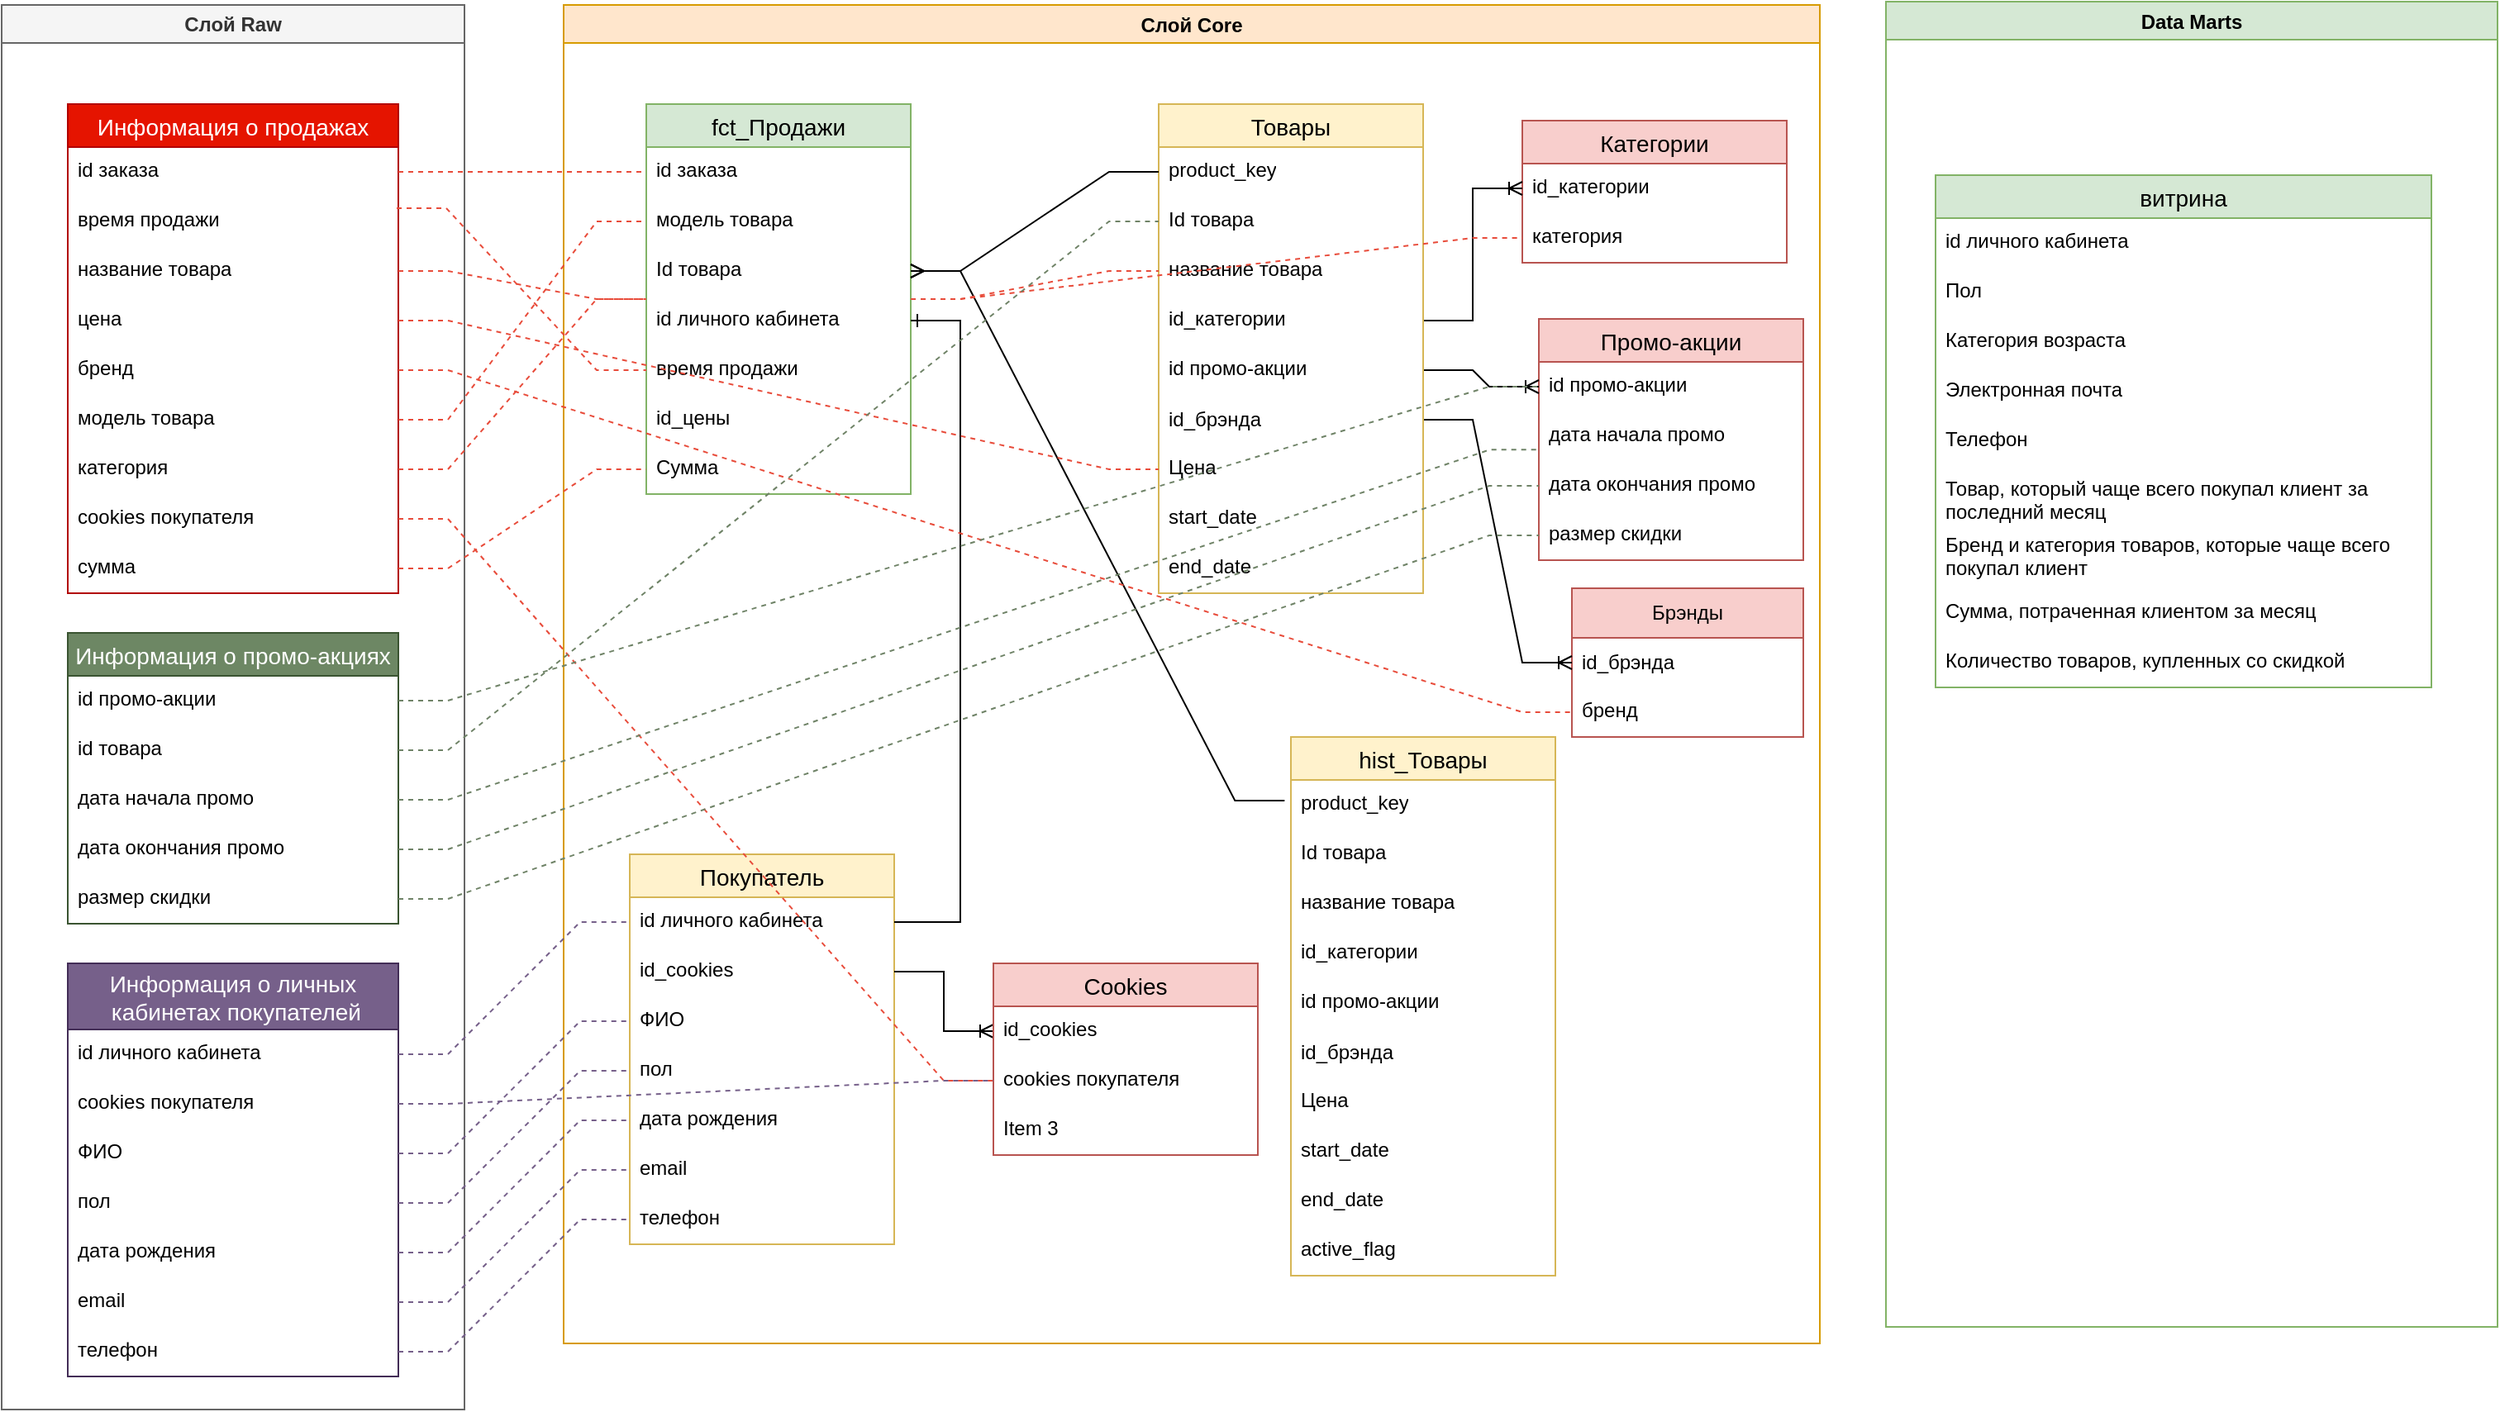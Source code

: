 <mxfile version="21.8.2" type="device">
  <diagram name="Page-1" id="m5_I9dipFFxXjnZk7kIk">
    <mxGraphModel dx="2537" dy="2081" grid="1" gridSize="10" guides="1" tooltips="1" connect="1" arrows="1" fold="1" page="1" pageScale="1" pageWidth="850" pageHeight="1100" math="0" shadow="0">
      <root>
        <mxCell id="0" />
        <mxCell id="1" parent="0" />
        <mxCell id="5eqABleXk-v-GuFvQu0C-42" value="Слой Raw" style="swimlane;whiteSpace=wrap;html=1;fillColor=#f5f5f5;strokeColor=#666666;rounded=0;glass=0;shadow=0;fontColor=#333333;" parent="1" vertex="1">
          <mxGeometry x="-220" y="-350" width="280" height="850" as="geometry">
            <mxRectangle x="-160" y="-300" width="140" height="30" as="alternateBounds" />
          </mxGeometry>
        </mxCell>
        <mxCell id="5eqABleXk-v-GuFvQu0C-1" value="Информация о продажах" style="swimlane;fontStyle=0;childLayout=stackLayout;horizontal=1;startSize=26;horizontalStack=0;resizeParent=1;resizeParentMax=0;resizeLast=0;collapsible=1;marginBottom=0;align=center;fontSize=14;fillColor=#e51400;fontColor=#ffffff;strokeColor=#B20000;" parent="5eqABleXk-v-GuFvQu0C-42" vertex="1">
          <mxGeometry x="40" y="60" width="200" height="296" as="geometry" />
        </mxCell>
        <mxCell id="5eqABleXk-v-GuFvQu0C-2" value="id заказа" style="text;strokeColor=none;fillColor=none;spacingLeft=4;spacingRight=4;overflow=hidden;rotatable=0;points=[[0,0.5],[1,0.5]];portConstraint=eastwest;fontSize=12;whiteSpace=wrap;html=1;" parent="5eqABleXk-v-GuFvQu0C-1" vertex="1">
          <mxGeometry y="26" width="200" height="30" as="geometry" />
        </mxCell>
        <mxCell id="5eqABleXk-v-GuFvQu0C-3" value="время продажи" style="text;strokeColor=none;fillColor=none;spacingLeft=4;spacingRight=4;overflow=hidden;rotatable=0;points=[[0,0.5],[1,0.5]];portConstraint=eastwest;fontSize=12;whiteSpace=wrap;html=1;" parent="5eqABleXk-v-GuFvQu0C-1" vertex="1">
          <mxGeometry y="56" width="200" height="30" as="geometry" />
        </mxCell>
        <mxCell id="5eqABleXk-v-GuFvQu0C-5" value="название товара" style="text;strokeColor=none;fillColor=none;spacingLeft=4;spacingRight=4;overflow=hidden;rotatable=0;points=[[0,0.5],[1,0.5]];portConstraint=eastwest;fontSize=12;whiteSpace=wrap;html=1;" parent="5eqABleXk-v-GuFvQu0C-1" vertex="1">
          <mxGeometry y="86" width="200" height="30" as="geometry" />
        </mxCell>
        <mxCell id="5eqABleXk-v-GuFvQu0C-6" value="цена" style="text;strokeColor=none;fillColor=none;spacingLeft=4;spacingRight=4;overflow=hidden;rotatable=0;points=[[0,0.5],[1,0.5]];portConstraint=eastwest;fontSize=12;whiteSpace=wrap;html=1;" parent="5eqABleXk-v-GuFvQu0C-1" vertex="1">
          <mxGeometry y="116" width="200" height="30" as="geometry" />
        </mxCell>
        <mxCell id="5eqABleXk-v-GuFvQu0C-7" value="бренд" style="text;strokeColor=none;fillColor=none;spacingLeft=4;spacingRight=4;overflow=hidden;rotatable=0;points=[[0,0.5],[1,0.5]];portConstraint=eastwest;fontSize=12;whiteSpace=wrap;html=1;" parent="5eqABleXk-v-GuFvQu0C-1" vertex="1">
          <mxGeometry y="146" width="200" height="30" as="geometry" />
        </mxCell>
        <mxCell id="5eqABleXk-v-GuFvQu0C-4" value="модель товара" style="text;strokeColor=none;fillColor=none;spacingLeft=4;spacingRight=4;overflow=hidden;rotatable=0;points=[[0,0.5],[1,0.5]];portConstraint=eastwest;fontSize=12;whiteSpace=wrap;html=1;" parent="5eqABleXk-v-GuFvQu0C-1" vertex="1">
          <mxGeometry y="176" width="200" height="30" as="geometry" />
        </mxCell>
        <mxCell id="5eqABleXk-v-GuFvQu0C-9" value="категория" style="text;strokeColor=none;fillColor=none;spacingLeft=4;spacingRight=4;overflow=hidden;rotatable=0;points=[[0,0.5],[1,0.5]];portConstraint=eastwest;fontSize=12;whiteSpace=wrap;html=1;" parent="5eqABleXk-v-GuFvQu0C-1" vertex="1">
          <mxGeometry y="206" width="200" height="30" as="geometry" />
        </mxCell>
        <mxCell id="5eqABleXk-v-GuFvQu0C-11" value="cookies покупателя" style="text;strokeColor=none;fillColor=none;spacingLeft=4;spacingRight=4;overflow=hidden;rotatable=0;points=[[0,0.5],[1,0.5]];portConstraint=eastwest;fontSize=12;whiteSpace=wrap;html=1;" parent="5eqABleXk-v-GuFvQu0C-1" vertex="1">
          <mxGeometry y="236" width="200" height="30" as="geometry" />
        </mxCell>
        <mxCell id="5eqABleXk-v-GuFvQu0C-12" value="сумма" style="text;strokeColor=none;fillColor=none;spacingLeft=4;spacingRight=4;overflow=hidden;rotatable=0;points=[[0,0.5],[1,0.5]];portConstraint=eastwest;fontSize=12;whiteSpace=wrap;html=1;" parent="5eqABleXk-v-GuFvQu0C-1" vertex="1">
          <mxGeometry y="266" width="200" height="30" as="geometry" />
        </mxCell>
        <mxCell id="5eqABleXk-v-GuFvQu0C-23" value="Информация о промо-акциях" style="swimlane;fontStyle=0;childLayout=stackLayout;horizontal=1;startSize=26;horizontalStack=0;resizeParent=1;resizeParentMax=0;resizeLast=0;collapsible=1;marginBottom=0;align=center;fontSize=14;fillColor=#6d8764;fontColor=#ffffff;strokeColor=#3A5431;" parent="5eqABleXk-v-GuFvQu0C-42" vertex="1">
          <mxGeometry x="40" y="380" width="200" height="176" as="geometry" />
        </mxCell>
        <mxCell id="5eqABleXk-v-GuFvQu0C-24" value="id промо-акции" style="text;strokeColor=none;fillColor=none;spacingLeft=4;spacingRight=4;overflow=hidden;rotatable=0;points=[[0,0.5],[1,0.5]];portConstraint=eastwest;fontSize=12;whiteSpace=wrap;html=1;" parent="5eqABleXk-v-GuFvQu0C-23" vertex="1">
          <mxGeometry y="26" width="200" height="30" as="geometry" />
        </mxCell>
        <mxCell id="5eqABleXk-v-GuFvQu0C-25" value="id товара" style="text;strokeColor=none;fillColor=none;spacingLeft=4;spacingRight=4;overflow=hidden;rotatable=0;points=[[0,0.5],[1,0.5]];portConstraint=eastwest;fontSize=12;whiteSpace=wrap;html=1;" parent="5eqABleXk-v-GuFvQu0C-23" vertex="1">
          <mxGeometry y="56" width="200" height="30" as="geometry" />
        </mxCell>
        <mxCell id="5eqABleXk-v-GuFvQu0C-28" value="дата начала промо" style="text;strokeColor=none;fillColor=none;spacingLeft=4;spacingRight=4;overflow=hidden;rotatable=0;points=[[0,0.5],[1,0.5]];portConstraint=eastwest;fontSize=12;whiteSpace=wrap;html=1;" parent="5eqABleXk-v-GuFvQu0C-23" vertex="1">
          <mxGeometry y="86" width="200" height="30" as="geometry" />
        </mxCell>
        <mxCell id="5eqABleXk-v-GuFvQu0C-30" value="дата окончания промо" style="text;strokeColor=none;fillColor=none;spacingLeft=4;spacingRight=4;overflow=hidden;rotatable=0;points=[[0,0.5],[1,0.5]];portConstraint=eastwest;fontSize=12;whiteSpace=wrap;html=1;" parent="5eqABleXk-v-GuFvQu0C-23" vertex="1">
          <mxGeometry y="116" width="200" height="30" as="geometry" />
        </mxCell>
        <mxCell id="5eqABleXk-v-GuFvQu0C-26" value="размер скидки" style="text;strokeColor=none;fillColor=none;spacingLeft=4;spacingRight=4;overflow=hidden;rotatable=0;points=[[0,0.5],[1,0.5]];portConstraint=eastwest;fontSize=12;whiteSpace=wrap;html=1;" parent="5eqABleXk-v-GuFvQu0C-23" vertex="1">
          <mxGeometry y="146" width="200" height="30" as="geometry" />
        </mxCell>
        <mxCell id="5eqABleXk-v-GuFvQu0C-13" value="Информация о личных&#xa; кабинетах покупателей" style="swimlane;fontStyle=0;childLayout=stackLayout;horizontal=1;startSize=40;horizontalStack=0;resizeParent=1;resizeParentMax=0;resizeLast=0;collapsible=1;marginBottom=0;align=center;fontSize=14;fillColor=#76608a;fontColor=#ffffff;strokeColor=#432D57;" parent="5eqABleXk-v-GuFvQu0C-42" vertex="1">
          <mxGeometry x="40" y="580" width="200" height="250" as="geometry" />
        </mxCell>
        <mxCell id="5eqABleXk-v-GuFvQu0C-14" value="id личного кабинета" style="text;strokeColor=none;fillColor=none;spacingLeft=4;spacingRight=4;overflow=hidden;rotatable=0;points=[[0,0.5],[1,0.5]];portConstraint=eastwest;fontSize=12;whiteSpace=wrap;html=1;" parent="5eqABleXk-v-GuFvQu0C-13" vertex="1">
          <mxGeometry y="40" width="200" height="30" as="geometry" />
        </mxCell>
        <mxCell id="5eqABleXk-v-GuFvQu0C-15" value="cookies покупателя" style="text;strokeColor=none;fillColor=none;spacingLeft=4;spacingRight=4;overflow=hidden;rotatable=0;points=[[0,0.5],[1,0.5]];portConstraint=eastwest;fontSize=12;whiteSpace=wrap;html=1;" parent="5eqABleXk-v-GuFvQu0C-13" vertex="1">
          <mxGeometry y="70" width="200" height="30" as="geometry" />
        </mxCell>
        <mxCell id="5eqABleXk-v-GuFvQu0C-17" value="ФИО" style="text;strokeColor=none;fillColor=none;spacingLeft=4;spacingRight=4;overflow=hidden;rotatable=0;points=[[0,0.5],[1,0.5]];portConstraint=eastwest;fontSize=12;whiteSpace=wrap;html=1;" parent="5eqABleXk-v-GuFvQu0C-13" vertex="1">
          <mxGeometry y="100" width="200" height="30" as="geometry" />
        </mxCell>
        <mxCell id="5eqABleXk-v-GuFvQu0C-16" value="пол" style="text;strokeColor=none;fillColor=none;spacingLeft=4;spacingRight=4;overflow=hidden;rotatable=0;points=[[0,0.5],[1,0.5]];portConstraint=eastwest;fontSize=12;whiteSpace=wrap;html=1;" parent="5eqABleXk-v-GuFvQu0C-13" vertex="1">
          <mxGeometry y="130" width="200" height="30" as="geometry" />
        </mxCell>
        <mxCell id="5eqABleXk-v-GuFvQu0C-19" value="дата рождения" style="text;strokeColor=none;fillColor=none;spacingLeft=4;spacingRight=4;overflow=hidden;rotatable=0;points=[[0,0.5],[1,0.5]];portConstraint=eastwest;fontSize=12;whiteSpace=wrap;html=1;" parent="5eqABleXk-v-GuFvQu0C-13" vertex="1">
          <mxGeometry y="160" width="200" height="30" as="geometry" />
        </mxCell>
        <mxCell id="5eqABleXk-v-GuFvQu0C-20" value="email" style="text;strokeColor=none;fillColor=none;spacingLeft=4;spacingRight=4;overflow=hidden;rotatable=0;points=[[0,0.5],[1,0.5]];portConstraint=eastwest;fontSize=12;whiteSpace=wrap;html=1;" parent="5eqABleXk-v-GuFvQu0C-13" vertex="1">
          <mxGeometry y="190" width="200" height="30" as="geometry" />
        </mxCell>
        <mxCell id="5eqABleXk-v-GuFvQu0C-18" value="телефон" style="text;strokeColor=none;fillColor=none;spacingLeft=4;spacingRight=4;overflow=hidden;rotatable=0;points=[[0,0.5],[1,0.5]];portConstraint=eastwest;fontSize=12;whiteSpace=wrap;html=1;" parent="5eqABleXk-v-GuFvQu0C-13" vertex="1">
          <mxGeometry y="220" width="200" height="30" as="geometry" />
        </mxCell>
        <mxCell id="5eqABleXk-v-GuFvQu0C-55" value="Слой Core" style="swimlane;fillColor=#ffe6cc;strokeColor=#d79b00;" parent="1" vertex="1">
          <mxGeometry x="120" y="-350" width="760" height="810" as="geometry">
            <mxRectangle x="200" y="-290" width="100" height="30" as="alternateBounds" />
          </mxGeometry>
        </mxCell>
        <mxCell id="5eqABleXk-v-GuFvQu0C-72" value="Категории" style="swimlane;fontStyle=0;childLayout=stackLayout;horizontal=1;startSize=26;horizontalStack=0;resizeParent=1;resizeParentMax=0;resizeLast=0;collapsible=1;marginBottom=0;align=center;fontSize=14;fillColor=#f8cecc;strokeColor=#b85450;" parent="5eqABleXk-v-GuFvQu0C-55" vertex="1">
          <mxGeometry x="580" y="70" width="160" height="86" as="geometry" />
        </mxCell>
        <mxCell id="5eqABleXk-v-GuFvQu0C-73" value="id_категории" style="text;strokeColor=none;fillColor=none;spacingLeft=4;spacingRight=4;overflow=hidden;rotatable=0;points=[[0,0.5],[1,0.5]];portConstraint=eastwest;fontSize=12;whiteSpace=wrap;html=1;" parent="5eqABleXk-v-GuFvQu0C-72" vertex="1">
          <mxGeometry y="26" width="160" height="30" as="geometry" />
        </mxCell>
        <mxCell id="5eqABleXk-v-GuFvQu0C-76" value="категория" style="text;strokeColor=none;fillColor=none;spacingLeft=4;spacingRight=4;overflow=hidden;rotatable=0;points=[[0,0.5],[1,0.5]];portConstraint=eastwest;fontSize=12;whiteSpace=wrap;html=1;" parent="5eqABleXk-v-GuFvQu0C-72" vertex="1">
          <mxGeometry y="56" width="160" height="30" as="geometry" />
        </mxCell>
        <mxCell id="5eqABleXk-v-GuFvQu0C-82" value="" style="edgeStyle=entityRelationEdgeStyle;fontSize=12;html=1;endArrow=ERoneToMany;rounded=0;" parent="5eqABleXk-v-GuFvQu0C-55" source="5eqABleXk-v-GuFvQu0C-81" target="5eqABleXk-v-GuFvQu0C-73" edge="1">
          <mxGeometry width="100" height="100" relative="1" as="geometry">
            <mxPoint x="140" y="430" as="sourcePoint" />
            <mxPoint x="240" y="330" as="targetPoint" />
          </mxGeometry>
        </mxCell>
        <mxCell id="5eqABleXk-v-GuFvQu0C-84" value="Брэнды" style="swimlane;fontStyle=0;childLayout=stackLayout;horizontal=1;startSize=30;horizontalStack=0;resizeParent=1;resizeParentMax=0;resizeLast=0;collapsible=1;marginBottom=0;whiteSpace=wrap;html=1;fillColor=#f8cecc;strokeColor=#b85450;" parent="5eqABleXk-v-GuFvQu0C-55" vertex="1">
          <mxGeometry x="610" y="353" width="140" height="90" as="geometry" />
        </mxCell>
        <mxCell id="5eqABleXk-v-GuFvQu0C-85" value="id_брэнда" style="text;strokeColor=none;fillColor=none;align=left;verticalAlign=middle;spacingLeft=4;spacingRight=4;overflow=hidden;points=[[0,0.5],[1,0.5]];portConstraint=eastwest;rotatable=0;whiteSpace=wrap;html=1;" parent="5eqABleXk-v-GuFvQu0C-84" vertex="1">
          <mxGeometry y="30" width="140" height="30" as="geometry" />
        </mxCell>
        <mxCell id="5eqABleXk-v-GuFvQu0C-71" value="бренд" style="text;strokeColor=none;fillColor=none;spacingLeft=4;spacingRight=4;overflow=hidden;rotatable=0;points=[[0,0.5],[1,0.5]];portConstraint=eastwest;fontSize=12;whiteSpace=wrap;html=1;" parent="5eqABleXk-v-GuFvQu0C-84" vertex="1">
          <mxGeometry y="60" width="140" height="30" as="geometry" />
        </mxCell>
        <mxCell id="5eqABleXk-v-GuFvQu0C-89" value="" style="edgeStyle=entityRelationEdgeStyle;fontSize=12;html=1;endArrow=ERoneToMany;rounded=0;entryX=0;entryY=0.5;entryDx=0;entryDy=0;" parent="5eqABleXk-v-GuFvQu0C-55" source="5eqABleXk-v-GuFvQu0C-88" target="5eqABleXk-v-GuFvQu0C-85" edge="1">
          <mxGeometry width="100" height="100" relative="1" as="geometry">
            <mxPoint x="40" y="340" as="sourcePoint" />
            <mxPoint x="140" y="240" as="targetPoint" />
          </mxGeometry>
        </mxCell>
        <mxCell id="L7yxnm3-P1NIcVD1ScyZ-11" value="Покупатель" style="swimlane;fontStyle=0;childLayout=stackLayout;horizontal=1;startSize=26;horizontalStack=0;resizeParent=1;resizeParentMax=0;resizeLast=0;collapsible=1;marginBottom=0;align=center;fontSize=14;fillColor=#fff2cc;strokeColor=#d6b656;" vertex="1" parent="5eqABleXk-v-GuFvQu0C-55">
          <mxGeometry x="40" y="514" width="160" height="236" as="geometry" />
        </mxCell>
        <mxCell id="L7yxnm3-P1NIcVD1ScyZ-37" value="id личного кабинета" style="text;strokeColor=none;fillColor=none;spacingLeft=4;spacingRight=4;overflow=hidden;rotatable=0;points=[[0,0.5],[1,0.5]];portConstraint=eastwest;fontSize=12;whiteSpace=wrap;html=1;" vertex="1" parent="L7yxnm3-P1NIcVD1ScyZ-11">
          <mxGeometry y="26" width="160" height="30" as="geometry" />
        </mxCell>
        <mxCell id="L7yxnm3-P1NIcVD1ScyZ-19" value="id_cookies" style="text;strokeColor=none;fillColor=none;spacingLeft=4;spacingRight=4;overflow=hidden;rotatable=0;points=[[0,0.5],[1,0.5]];portConstraint=eastwest;fontSize=12;whiteSpace=wrap;html=1;" vertex="1" parent="L7yxnm3-P1NIcVD1ScyZ-11">
          <mxGeometry y="56" width="160" height="30" as="geometry" />
        </mxCell>
        <mxCell id="L7yxnm3-P1NIcVD1ScyZ-43" value="ФИО" style="text;strokeColor=none;fillColor=none;spacingLeft=4;spacingRight=4;overflow=hidden;rotatable=0;points=[[0,0.5],[1,0.5]];portConstraint=eastwest;fontSize=12;whiteSpace=wrap;html=1;" vertex="1" parent="L7yxnm3-P1NIcVD1ScyZ-11">
          <mxGeometry y="86" width="160" height="30" as="geometry" />
        </mxCell>
        <mxCell id="L7yxnm3-P1NIcVD1ScyZ-42" value="пол" style="text;strokeColor=none;fillColor=none;spacingLeft=4;spacingRight=4;overflow=hidden;rotatable=0;points=[[0,0.5],[1,0.5]];portConstraint=eastwest;fontSize=12;whiteSpace=wrap;html=1;" vertex="1" parent="L7yxnm3-P1NIcVD1ScyZ-11">
          <mxGeometry y="116" width="160" height="30" as="geometry" />
        </mxCell>
        <mxCell id="L7yxnm3-P1NIcVD1ScyZ-46" value="дата рождения" style="text;strokeColor=none;fillColor=none;spacingLeft=4;spacingRight=4;overflow=hidden;rotatable=0;points=[[0,0.5],[1,0.5]];portConstraint=eastwest;fontSize=12;whiteSpace=wrap;html=1;" vertex="1" parent="L7yxnm3-P1NIcVD1ScyZ-11">
          <mxGeometry y="146" width="160" height="30" as="geometry" />
        </mxCell>
        <mxCell id="L7yxnm3-P1NIcVD1ScyZ-47" value="email" style="text;strokeColor=none;fillColor=none;spacingLeft=4;spacingRight=4;overflow=hidden;rotatable=0;points=[[0,0.5],[1,0.5]];portConstraint=eastwest;fontSize=12;whiteSpace=wrap;html=1;" vertex="1" parent="L7yxnm3-P1NIcVD1ScyZ-11">
          <mxGeometry y="176" width="160" height="30" as="geometry" />
        </mxCell>
        <mxCell id="L7yxnm3-P1NIcVD1ScyZ-48" value="телефон" style="text;strokeColor=none;fillColor=none;spacingLeft=4;spacingRight=4;overflow=hidden;rotatable=0;points=[[0,0.5],[1,0.5]];portConstraint=eastwest;fontSize=12;whiteSpace=wrap;html=1;" vertex="1" parent="L7yxnm3-P1NIcVD1ScyZ-11">
          <mxGeometry y="206" width="160" height="30" as="geometry" />
        </mxCell>
        <mxCell id="L7yxnm3-P1NIcVD1ScyZ-21" value="Промо-акции" style="swimlane;fontStyle=0;childLayout=stackLayout;horizontal=1;startSize=26;horizontalStack=0;resizeParent=1;resizeParentMax=0;resizeLast=0;collapsible=1;marginBottom=0;align=center;fontSize=14;fillColor=#f8cecc;strokeColor=#b85450;" vertex="1" parent="5eqABleXk-v-GuFvQu0C-55">
          <mxGeometry x="590" y="190" width="160" height="146" as="geometry" />
        </mxCell>
        <mxCell id="L7yxnm3-P1NIcVD1ScyZ-25" value="id промо-акции" style="text;strokeColor=none;fillColor=none;spacingLeft=4;spacingRight=4;overflow=hidden;rotatable=0;points=[[0,0.5],[1,0.5]];portConstraint=eastwest;fontSize=12;whiteSpace=wrap;html=1;" vertex="1" parent="L7yxnm3-P1NIcVD1ScyZ-21">
          <mxGeometry y="26" width="160" height="30" as="geometry" />
        </mxCell>
        <mxCell id="L7yxnm3-P1NIcVD1ScyZ-30" value="дата начала промо" style="text;strokeColor=none;fillColor=none;spacingLeft=4;spacingRight=4;overflow=hidden;rotatable=0;points=[[0,0.5],[1,0.5]];portConstraint=eastwest;fontSize=12;whiteSpace=wrap;html=1;" vertex="1" parent="L7yxnm3-P1NIcVD1ScyZ-21">
          <mxGeometry y="56" width="160" height="30" as="geometry" />
        </mxCell>
        <mxCell id="L7yxnm3-P1NIcVD1ScyZ-31" value="дата окончания промо" style="text;strokeColor=none;fillColor=none;spacingLeft=4;spacingRight=4;overflow=hidden;rotatable=0;points=[[0,0.5],[1,0.5]];portConstraint=eastwest;fontSize=12;whiteSpace=wrap;html=1;" vertex="1" parent="L7yxnm3-P1NIcVD1ScyZ-21">
          <mxGeometry y="86" width="160" height="30" as="geometry" />
        </mxCell>
        <mxCell id="L7yxnm3-P1NIcVD1ScyZ-34" value="размер скидки" style="text;strokeColor=none;fillColor=none;spacingLeft=4;spacingRight=4;overflow=hidden;rotatable=0;points=[[0,0.5],[1,0.5]];portConstraint=eastwest;fontSize=12;whiteSpace=wrap;html=1;" vertex="1" parent="L7yxnm3-P1NIcVD1ScyZ-21">
          <mxGeometry y="116" width="160" height="30" as="geometry" />
        </mxCell>
        <mxCell id="L7yxnm3-P1NIcVD1ScyZ-27" value="" style="edgeStyle=entityRelationEdgeStyle;fontSize=12;html=1;endArrow=ERoneToMany;rounded=0;" edge="1" parent="5eqABleXk-v-GuFvQu0C-55" source="L7yxnm3-P1NIcVD1ScyZ-26" target="L7yxnm3-P1NIcVD1ScyZ-25">
          <mxGeometry width="100" height="100" relative="1" as="geometry">
            <mxPoint x="420" y="411" as="sourcePoint" />
            <mxPoint x="500" y="445" as="targetPoint" />
          </mxGeometry>
        </mxCell>
        <mxCell id="L7yxnm3-P1NIcVD1ScyZ-1" value="Товары" style="swimlane;fontStyle=0;childLayout=stackLayout;horizontal=1;startSize=26;horizontalStack=0;resizeParent=1;resizeParentMax=0;resizeLast=0;collapsible=1;marginBottom=0;align=center;fontSize=14;fillColor=#fff2cc;strokeColor=#d6b656;" vertex="1" parent="5eqABleXk-v-GuFvQu0C-55">
          <mxGeometry x="360" y="60" width="160" height="296" as="geometry" />
        </mxCell>
        <mxCell id="L7yxnm3-P1NIcVD1ScyZ-66" value="product_key" style="text;strokeColor=none;fillColor=none;spacingLeft=4;spacingRight=4;overflow=hidden;rotatable=0;points=[[0,0.5],[1,0.5]];portConstraint=eastwest;fontSize=12;whiteSpace=wrap;html=1;" vertex="1" parent="L7yxnm3-P1NIcVD1ScyZ-1">
          <mxGeometry y="26" width="160" height="30" as="geometry" />
        </mxCell>
        <mxCell id="L7yxnm3-P1NIcVD1ScyZ-2" value="Id товара" style="text;strokeColor=none;fillColor=none;spacingLeft=4;spacingRight=4;overflow=hidden;rotatable=0;points=[[0,0.5],[1,0.5]];portConstraint=eastwest;fontSize=12;whiteSpace=wrap;html=1;" vertex="1" parent="L7yxnm3-P1NIcVD1ScyZ-1">
          <mxGeometry y="56" width="160" height="30" as="geometry" />
        </mxCell>
        <mxCell id="5eqABleXk-v-GuFvQu0C-65" value="название товара" style="text;strokeColor=none;fillColor=none;spacingLeft=4;spacingRight=4;overflow=hidden;rotatable=0;points=[[0,0.5],[1,0.5]];portConstraint=eastwest;fontSize=12;whiteSpace=wrap;html=1;" parent="L7yxnm3-P1NIcVD1ScyZ-1" vertex="1">
          <mxGeometry y="86" width="160" height="30" as="geometry" />
        </mxCell>
        <mxCell id="5eqABleXk-v-GuFvQu0C-81" value="id_категории" style="text;strokeColor=none;fillColor=none;spacingLeft=4;spacingRight=4;overflow=hidden;rotatable=0;points=[[0,0.5],[1,0.5]];portConstraint=eastwest;fontSize=12;whiteSpace=wrap;html=1;" parent="L7yxnm3-P1NIcVD1ScyZ-1" vertex="1">
          <mxGeometry y="116" width="160" height="30" as="geometry" />
        </mxCell>
        <mxCell id="L7yxnm3-P1NIcVD1ScyZ-26" value="id промо-акции" style="text;strokeColor=none;fillColor=none;spacingLeft=4;spacingRight=4;overflow=hidden;rotatable=0;points=[[0,0.5],[1,0.5]];portConstraint=eastwest;fontSize=12;whiteSpace=wrap;html=1;" vertex="1" parent="L7yxnm3-P1NIcVD1ScyZ-1">
          <mxGeometry y="146" width="160" height="30" as="geometry" />
        </mxCell>
        <mxCell id="5eqABleXk-v-GuFvQu0C-88" value="id_брэнда" style="text;strokeColor=none;fillColor=none;align=left;verticalAlign=middle;spacingLeft=4;spacingRight=4;overflow=hidden;points=[[0,0.5],[1,0.5]];portConstraint=eastwest;rotatable=0;whiteSpace=wrap;html=1;" parent="L7yxnm3-P1NIcVD1ScyZ-1" vertex="1">
          <mxGeometry y="176" width="160" height="30" as="geometry" />
        </mxCell>
        <mxCell id="L7yxnm3-P1NIcVD1ScyZ-4" value="Цена" style="text;strokeColor=none;fillColor=none;spacingLeft=4;spacingRight=4;overflow=hidden;rotatable=0;points=[[0,0.5],[1,0.5]];portConstraint=eastwest;fontSize=12;whiteSpace=wrap;html=1;" vertex="1" parent="L7yxnm3-P1NIcVD1ScyZ-1">
          <mxGeometry y="206" width="160" height="30" as="geometry" />
        </mxCell>
        <mxCell id="L7yxnm3-P1NIcVD1ScyZ-53" value="start_date" style="text;strokeColor=none;fillColor=none;spacingLeft=4;spacingRight=4;overflow=hidden;rotatable=0;points=[[0,0.5],[1,0.5]];portConstraint=eastwest;fontSize=12;whiteSpace=wrap;html=1;" vertex="1" parent="L7yxnm3-P1NIcVD1ScyZ-1">
          <mxGeometry y="236" width="160" height="30" as="geometry" />
        </mxCell>
        <mxCell id="L7yxnm3-P1NIcVD1ScyZ-55" value="end_date" style="text;strokeColor=none;fillColor=none;spacingLeft=4;spacingRight=4;overflow=hidden;rotatable=0;points=[[0,0.5],[1,0.5]];portConstraint=eastwest;fontSize=12;whiteSpace=wrap;html=1;" vertex="1" parent="L7yxnm3-P1NIcVD1ScyZ-1">
          <mxGeometry y="266" width="160" height="30" as="geometry" />
        </mxCell>
        <mxCell id="L7yxnm3-P1NIcVD1ScyZ-39" value="" style="edgeStyle=entityRelationEdgeStyle;fontSize=12;html=1;endArrow=ERoneToMany;rounded=0;" edge="1" parent="5eqABleXk-v-GuFvQu0C-55" source="L7yxnm3-P1NIcVD1ScyZ-19" target="L7yxnm3-P1NIcVD1ScyZ-16">
          <mxGeometry width="100" height="100" relative="1" as="geometry">
            <mxPoint x="420" y="411" as="sourcePoint" />
            <mxPoint x="520" y="495" as="targetPoint" />
          </mxGeometry>
        </mxCell>
        <mxCell id="L7yxnm3-P1NIcVD1ScyZ-67" value="hist_Товары" style="swimlane;fontStyle=0;childLayout=stackLayout;horizontal=1;startSize=26;horizontalStack=0;resizeParent=1;resizeParentMax=0;resizeLast=0;collapsible=1;marginBottom=0;align=center;fontSize=14;fillColor=#fff2cc;strokeColor=#d6b656;" vertex="1" parent="5eqABleXk-v-GuFvQu0C-55">
          <mxGeometry x="440" y="443" width="160" height="326" as="geometry" />
        </mxCell>
        <mxCell id="L7yxnm3-P1NIcVD1ScyZ-68" value="product_key" style="text;strokeColor=none;fillColor=none;spacingLeft=4;spacingRight=4;overflow=hidden;rotatable=0;points=[[0,0.5],[1,0.5]];portConstraint=eastwest;fontSize=12;whiteSpace=wrap;html=1;" vertex="1" parent="L7yxnm3-P1NIcVD1ScyZ-67">
          <mxGeometry y="26" width="160" height="30" as="geometry" />
        </mxCell>
        <mxCell id="L7yxnm3-P1NIcVD1ScyZ-69" value="Id товара" style="text;strokeColor=none;fillColor=none;spacingLeft=4;spacingRight=4;overflow=hidden;rotatable=0;points=[[0,0.5],[1,0.5]];portConstraint=eastwest;fontSize=12;whiteSpace=wrap;html=1;" vertex="1" parent="L7yxnm3-P1NIcVD1ScyZ-67">
          <mxGeometry y="56" width="160" height="30" as="geometry" />
        </mxCell>
        <mxCell id="L7yxnm3-P1NIcVD1ScyZ-70" value="название товара" style="text;strokeColor=none;fillColor=none;spacingLeft=4;spacingRight=4;overflow=hidden;rotatable=0;points=[[0,0.5],[1,0.5]];portConstraint=eastwest;fontSize=12;whiteSpace=wrap;html=1;" vertex="1" parent="L7yxnm3-P1NIcVD1ScyZ-67">
          <mxGeometry y="86" width="160" height="30" as="geometry" />
        </mxCell>
        <mxCell id="L7yxnm3-P1NIcVD1ScyZ-71" value="id_категории" style="text;strokeColor=none;fillColor=none;spacingLeft=4;spacingRight=4;overflow=hidden;rotatable=0;points=[[0,0.5],[1,0.5]];portConstraint=eastwest;fontSize=12;whiteSpace=wrap;html=1;" vertex="1" parent="L7yxnm3-P1NIcVD1ScyZ-67">
          <mxGeometry y="116" width="160" height="30" as="geometry" />
        </mxCell>
        <mxCell id="L7yxnm3-P1NIcVD1ScyZ-72" value="id промо-акции" style="text;strokeColor=none;fillColor=none;spacingLeft=4;spacingRight=4;overflow=hidden;rotatable=0;points=[[0,0.5],[1,0.5]];portConstraint=eastwest;fontSize=12;whiteSpace=wrap;html=1;" vertex="1" parent="L7yxnm3-P1NIcVD1ScyZ-67">
          <mxGeometry y="146" width="160" height="30" as="geometry" />
        </mxCell>
        <mxCell id="L7yxnm3-P1NIcVD1ScyZ-73" value="id_брэнда" style="text;strokeColor=none;fillColor=none;align=left;verticalAlign=middle;spacingLeft=4;spacingRight=4;overflow=hidden;points=[[0,0.5],[1,0.5]];portConstraint=eastwest;rotatable=0;whiteSpace=wrap;html=1;" vertex="1" parent="L7yxnm3-P1NIcVD1ScyZ-67">
          <mxGeometry y="176" width="160" height="30" as="geometry" />
        </mxCell>
        <mxCell id="L7yxnm3-P1NIcVD1ScyZ-74" value="Цена" style="text;strokeColor=none;fillColor=none;spacingLeft=4;spacingRight=4;overflow=hidden;rotatable=0;points=[[0,0.5],[1,0.5]];portConstraint=eastwest;fontSize=12;whiteSpace=wrap;html=1;" vertex="1" parent="L7yxnm3-P1NIcVD1ScyZ-67">
          <mxGeometry y="206" width="160" height="30" as="geometry" />
        </mxCell>
        <mxCell id="L7yxnm3-P1NIcVD1ScyZ-75" value="start_date" style="text;strokeColor=none;fillColor=none;spacingLeft=4;spacingRight=4;overflow=hidden;rotatable=0;points=[[0,0.5],[1,0.5]];portConstraint=eastwest;fontSize=12;whiteSpace=wrap;html=1;" vertex="1" parent="L7yxnm3-P1NIcVD1ScyZ-67">
          <mxGeometry y="236" width="160" height="30" as="geometry" />
        </mxCell>
        <mxCell id="L7yxnm3-P1NIcVD1ScyZ-76" value="end_date" style="text;strokeColor=none;fillColor=none;spacingLeft=4;spacingRight=4;overflow=hidden;rotatable=0;points=[[0,0.5],[1,0.5]];portConstraint=eastwest;fontSize=12;whiteSpace=wrap;html=1;" vertex="1" parent="L7yxnm3-P1NIcVD1ScyZ-67">
          <mxGeometry y="266" width="160" height="30" as="geometry" />
        </mxCell>
        <mxCell id="L7yxnm3-P1NIcVD1ScyZ-77" value="active_flag" style="text;strokeColor=none;fillColor=none;spacingLeft=4;spacingRight=4;overflow=hidden;rotatable=0;points=[[0,0.5],[1,0.5]];portConstraint=eastwest;fontSize=12;whiteSpace=wrap;html=1;" vertex="1" parent="L7yxnm3-P1NIcVD1ScyZ-67">
          <mxGeometry y="296" width="160" height="30" as="geometry" />
        </mxCell>
        <mxCell id="5eqABleXk-v-GuFvQu0C-60" value="fct_Продажи" style="swimlane;fontStyle=0;childLayout=stackLayout;horizontal=1;startSize=26;horizontalStack=0;resizeParent=1;resizeParentMax=0;resizeLast=0;collapsible=1;marginBottom=0;align=center;fontSize=14;fillColor=#d5e8d4;strokeColor=#82b366;" parent="5eqABleXk-v-GuFvQu0C-55" vertex="1">
          <mxGeometry x="50" y="60" width="160" height="236" as="geometry" />
        </mxCell>
        <mxCell id="5eqABleXk-v-GuFvQu0C-90" value="id заказа" style="text;strokeColor=none;fillColor=none;spacingLeft=4;spacingRight=4;overflow=hidden;rotatable=0;points=[[0,0.5],[1,0.5]];portConstraint=eastwest;fontSize=12;whiteSpace=wrap;html=1;" parent="5eqABleXk-v-GuFvQu0C-60" vertex="1">
          <mxGeometry y="26" width="160" height="30" as="geometry" />
        </mxCell>
        <mxCell id="5eqABleXk-v-GuFvQu0C-70" value="модель товара" style="text;strokeColor=none;fillColor=none;spacingLeft=4;spacingRight=4;overflow=hidden;rotatable=0;points=[[0,0.5],[1,0.5]];portConstraint=eastwest;fontSize=12;whiteSpace=wrap;html=1;" parent="5eqABleXk-v-GuFvQu0C-60" vertex="1">
          <mxGeometry y="56" width="160" height="30" as="geometry" />
        </mxCell>
        <mxCell id="L7yxnm3-P1NIcVD1ScyZ-5" value="Id товара" style="text;strokeColor=none;fillColor=none;spacingLeft=4;spacingRight=4;overflow=hidden;rotatable=0;points=[[0,0.5],[1,0.5]];portConstraint=eastwest;fontSize=12;whiteSpace=wrap;html=1;" vertex="1" parent="5eqABleXk-v-GuFvQu0C-60">
          <mxGeometry y="86" width="160" height="30" as="geometry" />
        </mxCell>
        <mxCell id="L7yxnm3-P1NIcVD1ScyZ-40" value="id личного кабинета" style="text;strokeColor=none;fillColor=none;spacingLeft=4;spacingRight=4;overflow=hidden;rotatable=0;points=[[0,0.5],[1,0.5]];portConstraint=eastwest;fontSize=12;whiteSpace=wrap;html=1;" vertex="1" parent="5eqABleXk-v-GuFvQu0C-60">
          <mxGeometry y="116" width="160" height="30" as="geometry" />
        </mxCell>
        <mxCell id="5eqABleXk-v-GuFvQu0C-93" value="время продажи" style="text;strokeColor=none;fillColor=none;spacingLeft=4;spacingRight=4;overflow=hidden;rotatable=0;points=[[0,0.5],[1,0.5]];portConstraint=eastwest;fontSize=12;whiteSpace=wrap;html=1;" parent="5eqABleXk-v-GuFvQu0C-60" vertex="1">
          <mxGeometry y="146" width="160" height="30" as="geometry" />
        </mxCell>
        <mxCell id="5eqABleXk-v-GuFvQu0C-62" value="id_цены" style="text;strokeColor=none;fillColor=none;spacingLeft=4;spacingRight=4;overflow=hidden;rotatable=0;points=[[0,0.5],[1,0.5]];portConstraint=eastwest;fontSize=12;whiteSpace=wrap;html=1;" parent="5eqABleXk-v-GuFvQu0C-60" vertex="1">
          <mxGeometry y="176" width="160" height="30" as="geometry" />
        </mxCell>
        <mxCell id="5eqABleXk-v-GuFvQu0C-63" value="Сумма" style="text;strokeColor=none;fillColor=none;spacingLeft=4;spacingRight=4;overflow=hidden;rotatable=0;points=[[0,0.5],[1,0.5]];portConstraint=eastwest;fontSize=12;whiteSpace=wrap;html=1;" parent="5eqABleXk-v-GuFvQu0C-60" vertex="1">
          <mxGeometry y="206" width="160" height="30" as="geometry" />
        </mxCell>
        <mxCell id="L7yxnm3-P1NIcVD1ScyZ-6" value="" style="edgeStyle=entityRelationEdgeStyle;fontSize=12;html=1;endArrow=ERmany;rounded=0;" edge="1" parent="5eqABleXk-v-GuFvQu0C-55" source="L7yxnm3-P1NIcVD1ScyZ-66" target="L7yxnm3-P1NIcVD1ScyZ-5">
          <mxGeometry width="100" height="100" relative="1" as="geometry">
            <mxPoint x="230" y="290" as="sourcePoint" />
            <mxPoint x="330" y="190" as="targetPoint" />
          </mxGeometry>
        </mxCell>
        <mxCell id="L7yxnm3-P1NIcVD1ScyZ-80" value="" style="edgeStyle=entityRelationEdgeStyle;fontSize=12;html=1;endArrow=ERmany;rounded=0;exitX=-0.024;exitY=0.415;exitDx=0;exitDy=0;exitPerimeter=0;" edge="1" parent="5eqABleXk-v-GuFvQu0C-55" source="L7yxnm3-P1NIcVD1ScyZ-68" target="L7yxnm3-P1NIcVD1ScyZ-5">
          <mxGeometry width="100" height="100" relative="1" as="geometry">
            <mxPoint x="350" y="111" as="sourcePoint" />
            <mxPoint x="275" y="327" as="targetPoint" />
          </mxGeometry>
        </mxCell>
        <mxCell id="L7yxnm3-P1NIcVD1ScyZ-41" value="" style="edgeStyle=entityRelationEdgeStyle;fontSize=12;html=1;endArrow=ERone;endFill=1;rounded=0;" edge="1" parent="5eqABleXk-v-GuFvQu0C-55" source="L7yxnm3-P1NIcVD1ScyZ-37" target="L7yxnm3-P1NIcVD1ScyZ-40">
          <mxGeometry width="100" height="100" relative="1" as="geometry">
            <mxPoint x="150" y="410" as="sourcePoint" />
            <mxPoint x="250" y="310" as="targetPoint" />
          </mxGeometry>
        </mxCell>
        <mxCell id="5eqABleXk-v-GuFvQu0C-77" value="" style="edgeStyle=entityRelationEdgeStyle;fontSize=12;html=1;endArrow=none;rounded=0;exitX=1;exitY=0.5;exitDx=0;exitDy=0;dashed=1;endFill=0;strokeColor=#e84c3b;" parent="5eqABleXk-v-GuFvQu0C-55" source="5eqABleXk-v-GuFvQu0C-60" target="5eqABleXk-v-GuFvQu0C-65" edge="1">
          <mxGeometry width="100" height="100" relative="1" as="geometry">
            <mxPoint x="-50" y="520" as="sourcePoint" />
            <mxPoint x="50" y="420" as="targetPoint" />
          </mxGeometry>
        </mxCell>
        <mxCell id="5eqABleXk-v-GuFvQu0C-80" value="" style="edgeStyle=entityRelationEdgeStyle;fontSize=12;html=1;endArrow=none;rounded=0;dashed=1;endFill=0;strokeColor=#e84c3b;" parent="5eqABleXk-v-GuFvQu0C-55" source="5eqABleXk-v-GuFvQu0C-60" target="5eqABleXk-v-GuFvQu0C-76" edge="1">
          <mxGeometry width="100" height="100" relative="1" as="geometry">
            <mxPoint x="-150" y="311" as="sourcePoint" />
            <mxPoint x="-30" y="221" as="targetPoint" />
          </mxGeometry>
        </mxCell>
        <mxCell id="L7yxnm3-P1NIcVD1ScyZ-15" value="Cookies" style="swimlane;fontStyle=0;childLayout=stackLayout;horizontal=1;startSize=26;horizontalStack=0;resizeParent=1;resizeParentMax=0;resizeLast=0;collapsible=1;marginBottom=0;align=center;fontSize=14;fillColor=#f8cecc;strokeColor=#b85450;" vertex="1" parent="5eqABleXk-v-GuFvQu0C-55">
          <mxGeometry x="260" y="580" width="160" height="116" as="geometry" />
        </mxCell>
        <mxCell id="L7yxnm3-P1NIcVD1ScyZ-16" value="id_cookies" style="text;strokeColor=none;fillColor=none;spacingLeft=4;spacingRight=4;overflow=hidden;rotatable=0;points=[[0,0.5],[1,0.5]];portConstraint=eastwest;fontSize=12;whiteSpace=wrap;html=1;" vertex="1" parent="L7yxnm3-P1NIcVD1ScyZ-15">
          <mxGeometry y="26" width="160" height="30" as="geometry" />
        </mxCell>
        <mxCell id="L7yxnm3-P1NIcVD1ScyZ-17" value="cookies покупателя" style="text;strokeColor=none;fillColor=none;spacingLeft=4;spacingRight=4;overflow=hidden;rotatable=0;points=[[0,0.5],[1,0.5]];portConstraint=eastwest;fontSize=12;whiteSpace=wrap;html=1;" vertex="1" parent="L7yxnm3-P1NIcVD1ScyZ-15">
          <mxGeometry y="56" width="160" height="30" as="geometry" />
        </mxCell>
        <mxCell id="L7yxnm3-P1NIcVD1ScyZ-18" value="Item 3" style="text;strokeColor=none;fillColor=none;spacingLeft=4;spacingRight=4;overflow=hidden;rotatable=0;points=[[0,0.5],[1,0.5]];portConstraint=eastwest;fontSize=12;whiteSpace=wrap;html=1;" vertex="1" parent="L7yxnm3-P1NIcVD1ScyZ-15">
          <mxGeometry y="86" width="160" height="30" as="geometry" />
        </mxCell>
        <mxCell id="5eqABleXk-v-GuFvQu0C-56" value="Data Marts" style="swimlane;fillColor=#d5e8d4;strokeColor=#82b366;" parent="1" vertex="1">
          <mxGeometry x="920" y="-352" width="370" height="802" as="geometry" />
        </mxCell>
        <mxCell id="5eqABleXk-v-GuFvQu0C-31" value="витрина" style="swimlane;fontStyle=0;childLayout=stackLayout;horizontal=1;startSize=26;horizontalStack=0;resizeParent=1;resizeParentMax=0;resizeLast=0;collapsible=1;marginBottom=0;align=center;fontSize=14;fillColor=#d5e8d4;strokeColor=#82b366;" parent="5eqABleXk-v-GuFvQu0C-56" vertex="1">
          <mxGeometry x="30" y="105" width="300" height="310" as="geometry" />
        </mxCell>
        <mxCell id="5eqABleXk-v-GuFvQu0C-32" value="id личного кабинета" style="text;strokeColor=none;fillColor=none;spacingLeft=4;spacingRight=4;overflow=hidden;rotatable=0;points=[[0,0.5],[1,0.5]];portConstraint=eastwest;fontSize=12;whiteSpace=wrap;html=1;" parent="5eqABleXk-v-GuFvQu0C-31" vertex="1">
          <mxGeometry y="26" width="300" height="30" as="geometry" />
        </mxCell>
        <mxCell id="5eqABleXk-v-GuFvQu0C-33" value="Пол" style="text;strokeColor=none;fillColor=none;spacingLeft=4;spacingRight=4;overflow=hidden;rotatable=0;points=[[0,0.5],[1,0.5]];portConstraint=eastwest;fontSize=12;whiteSpace=wrap;html=1;" parent="5eqABleXk-v-GuFvQu0C-31" vertex="1">
          <mxGeometry y="56" width="300" height="30" as="geometry" />
        </mxCell>
        <mxCell id="5eqABleXk-v-GuFvQu0C-35" value="Категория возраста" style="text;strokeColor=none;fillColor=none;spacingLeft=4;spacingRight=4;overflow=hidden;rotatable=0;points=[[0,0.5],[1,0.5]];portConstraint=eastwest;fontSize=12;whiteSpace=wrap;html=1;" parent="5eqABleXk-v-GuFvQu0C-31" vertex="1">
          <mxGeometry y="86" width="300" height="30" as="geometry" />
        </mxCell>
        <mxCell id="5eqABleXk-v-GuFvQu0C-38" value="Электронная почта" style="text;strokeColor=none;fillColor=none;spacingLeft=4;spacingRight=4;overflow=hidden;rotatable=0;points=[[0,0.5],[1,0.5]];portConstraint=eastwest;fontSize=12;whiteSpace=wrap;html=1;" parent="5eqABleXk-v-GuFvQu0C-31" vertex="1">
          <mxGeometry y="116" width="300" height="30" as="geometry" />
        </mxCell>
        <mxCell id="5eqABleXk-v-GuFvQu0C-39" value="Телефон" style="text;strokeColor=none;fillColor=none;spacingLeft=4;spacingRight=4;overflow=hidden;rotatable=0;points=[[0,0.5],[1,0.5]];portConstraint=eastwest;fontSize=12;whiteSpace=wrap;html=1;" parent="5eqABleXk-v-GuFvQu0C-31" vertex="1">
          <mxGeometry y="146" width="300" height="30" as="geometry" />
        </mxCell>
        <mxCell id="5eqABleXk-v-GuFvQu0C-37" value="Товар, который чаще всего покупал клиент за последний месяц" style="text;strokeColor=none;fillColor=none;spacingLeft=4;spacingRight=4;overflow=hidden;rotatable=0;points=[[0,0.5],[1,0.5]];portConstraint=eastwest;fontSize=12;whiteSpace=wrap;html=1;" parent="5eqABleXk-v-GuFvQu0C-31" vertex="1">
          <mxGeometry y="176" width="300" height="34" as="geometry" />
        </mxCell>
        <mxCell id="5eqABleXk-v-GuFvQu0C-36" value="Бренд и категория товаров, которые чаще всего покупал клиент" style="text;strokeColor=none;fillColor=none;spacingLeft=4;spacingRight=4;overflow=hidden;rotatable=0;points=[[0,0.5],[1,0.5]];portConstraint=eastwest;fontSize=12;whiteSpace=wrap;html=1;" parent="5eqABleXk-v-GuFvQu0C-31" vertex="1">
          <mxGeometry y="210" width="300" height="40" as="geometry" />
        </mxCell>
        <mxCell id="5eqABleXk-v-GuFvQu0C-34" value="Сумма, потраченная клиентом за месяц" style="text;strokeColor=none;fillColor=none;spacingLeft=4;spacingRight=4;overflow=hidden;rotatable=0;points=[[0,0.5],[1,0.5]];portConstraint=eastwest;fontSize=12;whiteSpace=wrap;html=1;" parent="5eqABleXk-v-GuFvQu0C-31" vertex="1">
          <mxGeometry y="250" width="300" height="30" as="geometry" />
        </mxCell>
        <mxCell id="5eqABleXk-v-GuFvQu0C-40" value="Количество товаров, купленных со скидкой" style="text;strokeColor=none;fillColor=none;spacingLeft=4;spacingRight=4;overflow=hidden;rotatable=0;points=[[0,0.5],[1,0.5]];portConstraint=eastwest;fontSize=12;whiteSpace=wrap;html=1;" parent="5eqABleXk-v-GuFvQu0C-31" vertex="1">
          <mxGeometry y="280" width="300" height="30" as="geometry" />
        </mxCell>
        <mxCell id="5eqABleXk-v-GuFvQu0C-79" value="" style="edgeStyle=entityRelationEdgeStyle;fontSize=12;html=1;endArrow=none;rounded=0;endFill=0;dashed=1;strokeColor=#e84c3b;" parent="1" source="5eqABleXk-v-GuFvQu0C-4" target="5eqABleXk-v-GuFvQu0C-70" edge="1">
          <mxGeometry width="100" height="100" relative="1" as="geometry">
            <mxPoint x="90" y="-69" as="sourcePoint" />
            <mxPoint x="210" y="-159" as="targetPoint" />
          </mxGeometry>
        </mxCell>
        <mxCell id="5eqABleXk-v-GuFvQu0C-91" value="" style="edgeStyle=entityRelationEdgeStyle;fontSize=12;html=1;endArrow=none;endFill=0;rounded=0;dashed=1;strokeColor=#e84c3b;" parent="1" source="5eqABleXk-v-GuFvQu0C-2" target="5eqABleXk-v-GuFvQu0C-90" edge="1">
          <mxGeometry width="100" height="100" relative="1" as="geometry">
            <mxPoint x="100" y="120" as="sourcePoint" />
            <mxPoint x="200" y="20" as="targetPoint" />
          </mxGeometry>
        </mxCell>
        <mxCell id="5eqABleXk-v-GuFvQu0C-94" value="" style="edgeStyle=entityRelationEdgeStyle;fontSize=12;html=1;endArrow=none;rounded=0;exitX=0.995;exitY=0.233;exitDx=0;exitDy=0;exitPerimeter=0;dashed=1;endFill=0;strokeColor=#e84c3b;" parent="1" source="5eqABleXk-v-GuFvQu0C-3" target="5eqABleXk-v-GuFvQu0C-93" edge="1">
          <mxGeometry width="100" height="100" relative="1" as="geometry">
            <mxPoint x="90" y="-39" as="sourcePoint" />
            <mxPoint x="230" y="-129" as="targetPoint" />
          </mxGeometry>
        </mxCell>
        <mxCell id="L7yxnm3-P1NIcVD1ScyZ-8" value="" style="edgeStyle=entityRelationEdgeStyle;fontSize=12;html=1;endArrow=none;rounded=0;endFill=0;dashed=1;strokeColor=#e84c3b;" edge="1" parent="1" source="5eqABleXk-v-GuFvQu0C-6" target="L7yxnm3-P1NIcVD1ScyZ-4">
          <mxGeometry width="100" height="100" relative="1" as="geometry">
            <mxPoint x="90" y="-129" as="sourcePoint" />
            <mxPoint x="460" y="21" as="targetPoint" />
          </mxGeometry>
        </mxCell>
        <mxCell id="L7yxnm3-P1NIcVD1ScyZ-9" value="" style="edgeStyle=entityRelationEdgeStyle;fontSize=12;html=1;endArrow=none;rounded=0;entryX=0;entryY=0.5;entryDx=0;entryDy=0;endFill=0;dashed=1;strokeColor=#e84c3b;" edge="1" parent="1" source="5eqABleXk-v-GuFvQu0C-7" target="5eqABleXk-v-GuFvQu0C-71">
          <mxGeometry width="100" height="100" relative="1" as="geometry">
            <mxPoint x="90" y="-9" as="sourcePoint" />
            <mxPoint x="240" y="141" as="targetPoint" />
          </mxGeometry>
        </mxCell>
        <mxCell id="L7yxnm3-P1NIcVD1ScyZ-10" value="" style="edgeStyle=entityRelationEdgeStyle;fontSize=12;html=1;endArrow=none;rounded=0;dashed=1;endFill=0;strokeColor=#e84c3b;" edge="1" parent="1" source="5eqABleXk-v-GuFvQu0C-12" target="5eqABleXk-v-GuFvQu0C-63">
          <mxGeometry width="100" height="100" relative="1" as="geometry">
            <mxPoint x="90" y="-9" as="sourcePoint" />
            <mxPoint x="240" y="141" as="targetPoint" />
          </mxGeometry>
        </mxCell>
        <mxCell id="L7yxnm3-P1NIcVD1ScyZ-20" value="" style="edgeStyle=entityRelationEdgeStyle;fontSize=12;html=1;endArrow=none;rounded=0;dashed=1;endFill=0;strokeColor=#e84c3b;" edge="1" parent="1" source="5eqABleXk-v-GuFvQu0C-11" target="L7yxnm3-P1NIcVD1ScyZ-17">
          <mxGeometry width="100" height="100" relative="1" as="geometry">
            <mxPoint x="90" y="51" as="sourcePoint" />
            <mxPoint x="260" y="-69" as="targetPoint" />
          </mxGeometry>
        </mxCell>
        <mxCell id="L7yxnm3-P1NIcVD1ScyZ-28" value="" style="edgeStyle=entityRelationEdgeStyle;fontSize=12;html=1;endArrow=none;rounded=0;dashed=1;endFill=0;strokeColor=#6f8367;" edge="1" parent="1" source="5eqABleXk-v-GuFvQu0C-24" target="L7yxnm3-P1NIcVD1ScyZ-25">
          <mxGeometry width="100" height="100" relative="1" as="geometry">
            <mxPoint x="90" y="51" as="sourcePoint" />
            <mxPoint x="270" y="-89" as="targetPoint" />
          </mxGeometry>
        </mxCell>
        <mxCell id="L7yxnm3-P1NIcVD1ScyZ-29" value="" style="edgeStyle=entityRelationEdgeStyle;fontSize=12;html=1;endArrow=none;rounded=0;dashed=1;endFill=0;strokeColor=#6f8367;" edge="1" parent="1" source="5eqABleXk-v-GuFvQu0C-25" target="L7yxnm3-P1NIcVD1ScyZ-2">
          <mxGeometry width="100" height="100" relative="1" as="geometry">
            <mxPoint x="90" y="131" as="sourcePoint" />
            <mxPoint x="710" y="-159" as="targetPoint" />
          </mxGeometry>
        </mxCell>
        <mxCell id="L7yxnm3-P1NIcVD1ScyZ-32" value="" style="edgeStyle=entityRelationEdgeStyle;fontSize=12;html=1;endArrow=none;rounded=0;dashed=1;endFill=0;entryX=0.002;entryY=0.771;entryDx=0;entryDy=0;entryPerimeter=0;strokeColor=#6f8367;" edge="1" parent="1" source="5eqABleXk-v-GuFvQu0C-28" target="L7yxnm3-P1NIcVD1ScyZ-30">
          <mxGeometry width="100" height="100" relative="1" as="geometry">
            <mxPoint x="90" y="161" as="sourcePoint" />
            <mxPoint x="570" y="-220" as="targetPoint" />
          </mxGeometry>
        </mxCell>
        <mxCell id="L7yxnm3-P1NIcVD1ScyZ-33" value="" style="edgeStyle=entityRelationEdgeStyle;fontSize=12;html=1;endArrow=none;rounded=0;dashed=1;endFill=0;strokeColor=#6f8367;" edge="1" parent="1" source="5eqABleXk-v-GuFvQu0C-30" target="L7yxnm3-P1NIcVD1ScyZ-31">
          <mxGeometry width="100" height="100" relative="1" as="geometry">
            <mxPoint x="100" y="171" as="sourcePoint" />
            <mxPoint x="480" y="-49" as="targetPoint" />
          </mxGeometry>
        </mxCell>
        <mxCell id="L7yxnm3-P1NIcVD1ScyZ-35" value="" style="edgeStyle=entityRelationEdgeStyle;fontSize=12;html=1;endArrow=none;rounded=0;dashed=1;endFill=0;strokeColor=#6f8367;" edge="1" parent="1" source="5eqABleXk-v-GuFvQu0C-26" target="L7yxnm3-P1NIcVD1ScyZ-34">
          <mxGeometry width="100" height="100" relative="1" as="geometry">
            <mxPoint x="90" y="221" as="sourcePoint" />
            <mxPoint x="780" y="61" as="targetPoint" />
          </mxGeometry>
        </mxCell>
        <mxCell id="L7yxnm3-P1NIcVD1ScyZ-36" value="" style="edgeStyle=entityRelationEdgeStyle;fontSize=12;html=1;endArrow=none;rounded=0;dashed=1;endFill=0;strokeColor=#76608a;" edge="1" parent="1" source="5eqABleXk-v-GuFvQu0C-15" target="L7yxnm3-P1NIcVD1ScyZ-17">
          <mxGeometry width="100" height="100" relative="1" as="geometry">
            <mxPoint x="90" y="251" as="sourcePoint" />
            <mxPoint x="780" y="91" as="targetPoint" />
          </mxGeometry>
        </mxCell>
        <mxCell id="L7yxnm3-P1NIcVD1ScyZ-38" value="" style="edgeStyle=entityRelationEdgeStyle;fontSize=12;html=1;endArrow=none;rounded=0;dashed=1;endFill=0;strokeColor=#76608a;" edge="1" parent="1" source="5eqABleXk-v-GuFvQu0C-14" target="L7yxnm3-P1NIcVD1ScyZ-37">
          <mxGeometry width="100" height="100" relative="1" as="geometry">
            <mxPoint x="90" y="405" as="sourcePoint" />
            <mxPoint x="760" y="341" as="targetPoint" />
          </mxGeometry>
        </mxCell>
        <mxCell id="L7yxnm3-P1NIcVD1ScyZ-44" value="" style="edgeStyle=entityRelationEdgeStyle;fontSize=12;html=1;endArrow=none;rounded=0;dashed=1;endFill=0;strokeColor=#76608a;" edge="1" parent="1" source="5eqABleXk-v-GuFvQu0C-16" target="L7yxnm3-P1NIcVD1ScyZ-42">
          <mxGeometry width="100" height="100" relative="1" as="geometry">
            <mxPoint x="90" y="405" as="sourcePoint" />
            <mxPoint x="760" y="341" as="targetPoint" />
          </mxGeometry>
        </mxCell>
        <mxCell id="L7yxnm3-P1NIcVD1ScyZ-45" value="" style="edgeStyle=entityRelationEdgeStyle;fontSize=12;html=1;endArrow=none;rounded=0;dashed=1;endFill=0;strokeColor=#76608a;" edge="1" parent="1" source="5eqABleXk-v-GuFvQu0C-17" target="L7yxnm3-P1NIcVD1ScyZ-43">
          <mxGeometry width="100" height="100" relative="1" as="geometry">
            <mxPoint x="90" y="465" as="sourcePoint" />
            <mxPoint x="530" y="371" as="targetPoint" />
          </mxGeometry>
        </mxCell>
        <mxCell id="L7yxnm3-P1NIcVD1ScyZ-49" value="" style="edgeStyle=entityRelationEdgeStyle;fontSize=12;html=1;endArrow=none;rounded=0;dashed=1;endFill=0;strokeColor=#76608a;" edge="1" parent="1" source="5eqABleXk-v-GuFvQu0C-19" target="L7yxnm3-P1NIcVD1ScyZ-46">
          <mxGeometry width="100" height="100" relative="1" as="geometry">
            <mxPoint x="90" y="465" as="sourcePoint" />
            <mxPoint x="530" y="371" as="targetPoint" />
          </mxGeometry>
        </mxCell>
        <mxCell id="L7yxnm3-P1NIcVD1ScyZ-50" value="" style="edgeStyle=entityRelationEdgeStyle;fontSize=12;html=1;endArrow=none;rounded=0;dashed=1;endFill=0;strokeColor=#76608a;" edge="1" parent="1" source="5eqABleXk-v-GuFvQu0C-20" target="L7yxnm3-P1NIcVD1ScyZ-47">
          <mxGeometry width="100" height="100" relative="1" as="geometry">
            <mxPoint x="90" y="495" as="sourcePoint" />
            <mxPoint x="530" y="401" as="targetPoint" />
          </mxGeometry>
        </mxCell>
        <mxCell id="L7yxnm3-P1NIcVD1ScyZ-51" value="" style="edgeStyle=entityRelationEdgeStyle;fontSize=12;html=1;endArrow=none;rounded=0;dashed=1;endFill=0;strokeColor=#76608a;" edge="1" parent="1" source="5eqABleXk-v-GuFvQu0C-18" target="L7yxnm3-P1NIcVD1ScyZ-48">
          <mxGeometry width="100" height="100" relative="1" as="geometry">
            <mxPoint x="90" y="525" as="sourcePoint" />
            <mxPoint x="530" y="431" as="targetPoint" />
          </mxGeometry>
        </mxCell>
        <mxCell id="L7yxnm3-P1NIcVD1ScyZ-78" value="" style="edgeStyle=entityRelationEdgeStyle;fontSize=12;html=1;endArrow=none;rounded=0;exitX=1;exitY=0.5;exitDx=0;exitDy=0;dashed=1;endFill=0;strokeColor=#e84c3b;" edge="1" parent="1" source="5eqABleXk-v-GuFvQu0C-5" target="5eqABleXk-v-GuFvQu0C-60">
          <mxGeometry width="100" height="100" relative="1" as="geometry">
            <mxPoint x="80" y="-139" as="sourcePoint" />
            <mxPoint x="580" y="-189" as="targetPoint" />
          </mxGeometry>
        </mxCell>
        <mxCell id="L7yxnm3-P1NIcVD1ScyZ-79" value="" style="edgeStyle=entityRelationEdgeStyle;fontSize=12;html=1;endArrow=none;rounded=0;dashed=1;endFill=0;strokeColor=#e84c3b;" edge="1" parent="1" source="5eqABleXk-v-GuFvQu0C-9" target="5eqABleXk-v-GuFvQu0C-60">
          <mxGeometry width="100" height="100" relative="1" as="geometry">
            <mxPoint x="80" y="-19" as="sourcePoint" />
            <mxPoint x="840" y="-209" as="targetPoint" />
          </mxGeometry>
        </mxCell>
      </root>
    </mxGraphModel>
  </diagram>
</mxfile>
